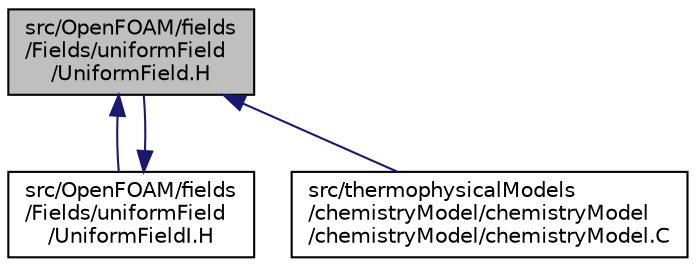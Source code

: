 digraph "src/OpenFOAM/fields/Fields/uniformField/UniformField.H"
{
  bgcolor="transparent";
  edge [fontname="Helvetica",fontsize="10",labelfontname="Helvetica",labelfontsize="10"];
  node [fontname="Helvetica",fontsize="10",shape=record];
  Node1 [label="src/OpenFOAM/fields\l/Fields/uniformField\l/UniformField.H",height=0.2,width=0.4,color="black", fillcolor="grey75", style="filled", fontcolor="black"];
  Node1 -> Node2 [dir="back",color="midnightblue",fontsize="10",style="solid",fontname="Helvetica"];
  Node2 [label="src/OpenFOAM/fields\l/Fields/uniformField\l/UniformFieldI.H",height=0.2,width=0.4,color="black",URL="$a08331.html"];
  Node2 -> Node1 [dir="back",color="midnightblue",fontsize="10",style="solid",fontname="Helvetica"];
  Node1 -> Node3 [dir="back",color="midnightblue",fontsize="10",style="solid",fontname="Helvetica"];
  Node3 [label="src/thermophysicalModels\l/chemistryModel/chemistryModel\l/chemistryModel/chemistryModel.C",height=0.2,width=0.4,color="black",URL="$a10132.html"];
}
